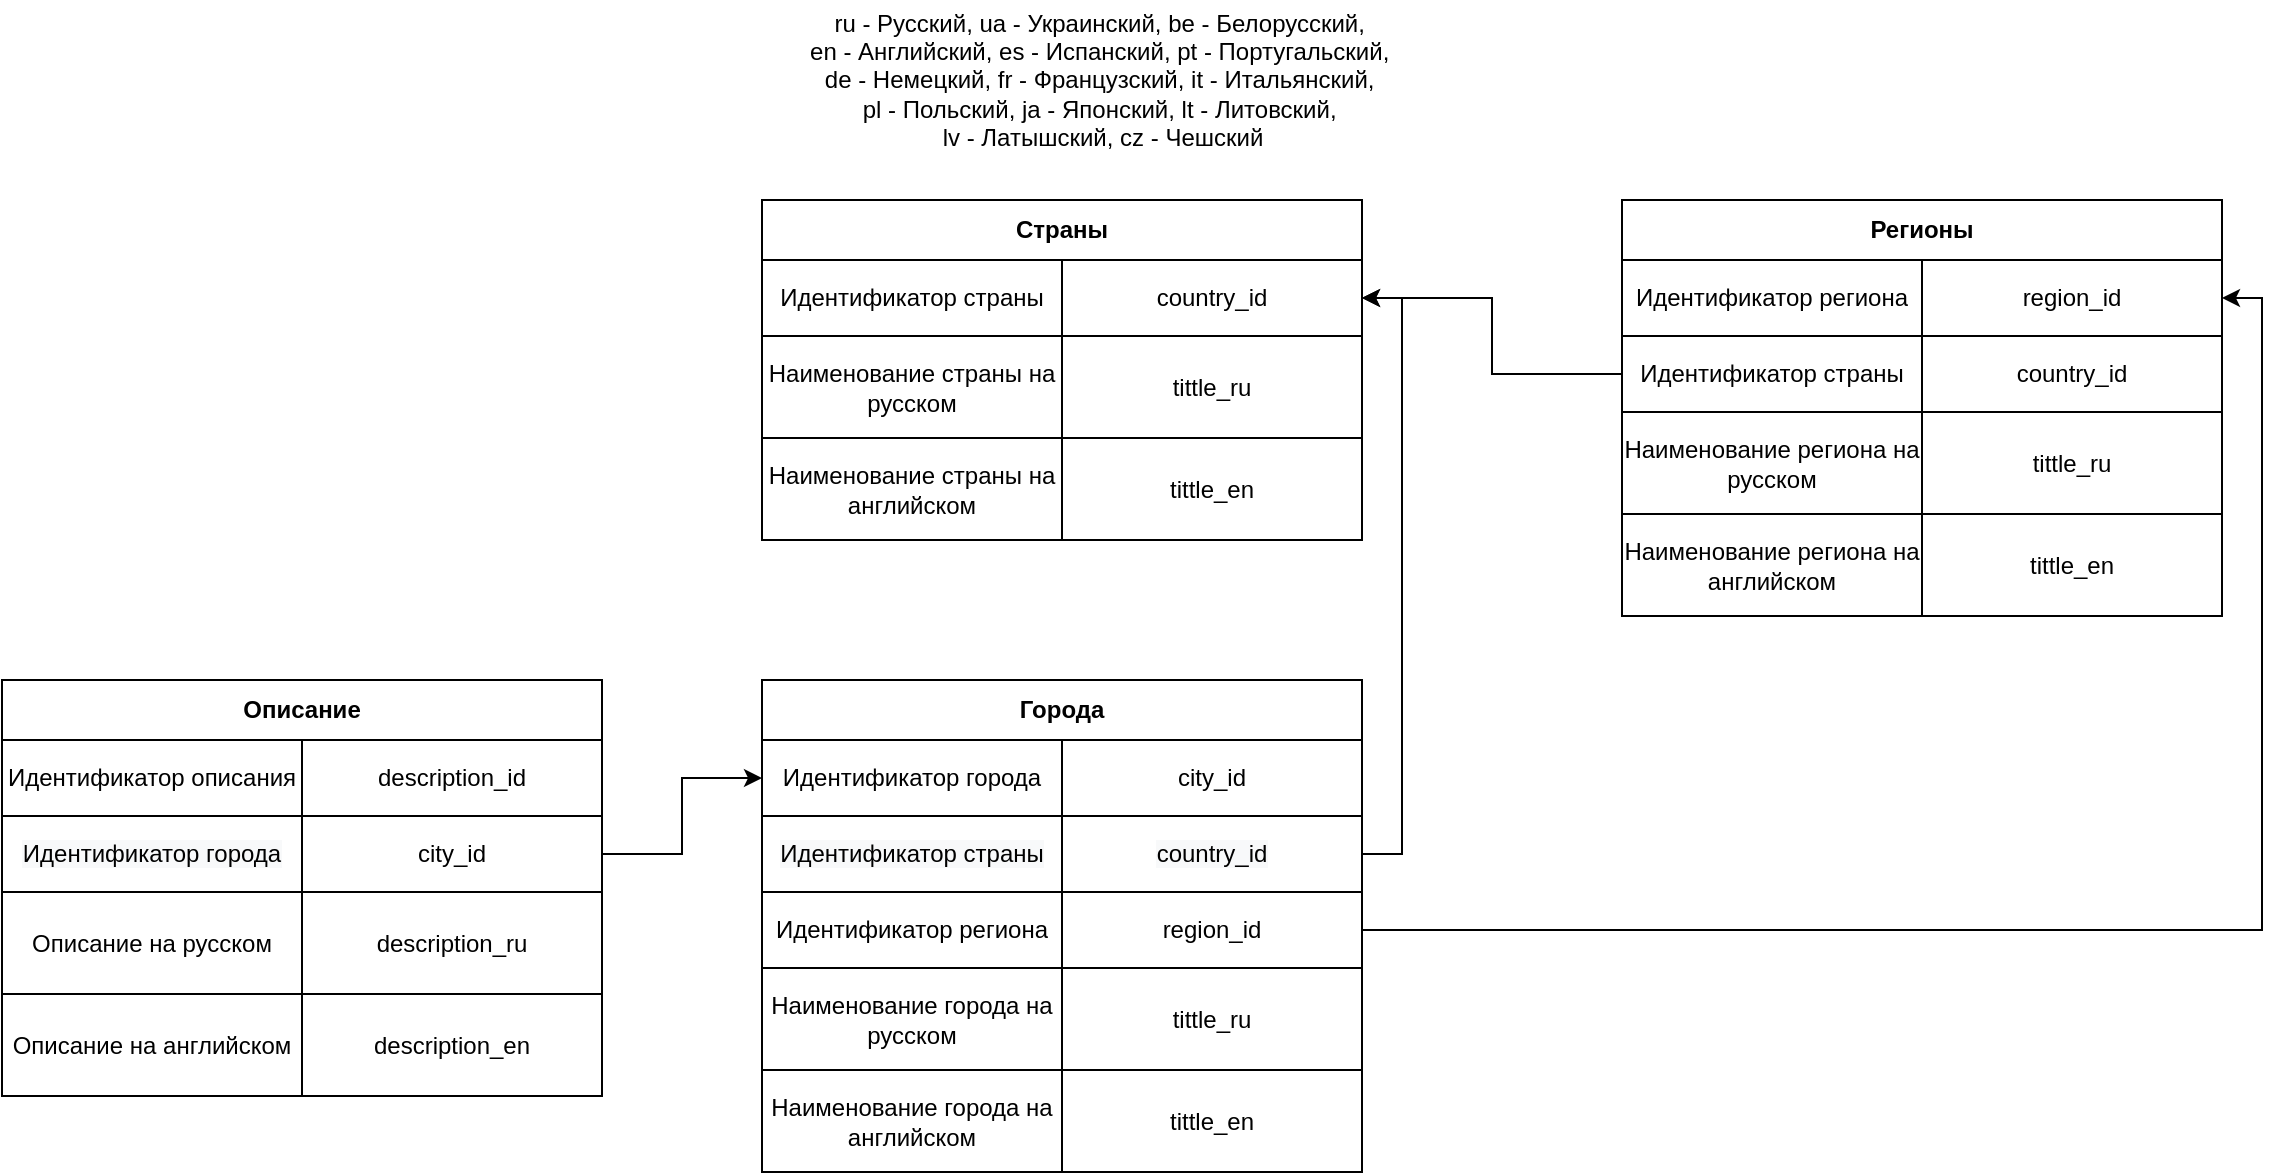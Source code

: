 <mxfile version="14.3.0" type="github">
  <diagram id="RZcqm5jKMnTqW-Yg7BGr" name="Page-1">
    <mxGraphModel dx="1857" dy="1795" grid="1" gridSize="10" guides="1" tooltips="1" connect="1" arrows="1" fold="1" page="1" pageScale="1" pageWidth="827" pageHeight="1169" math="0" shadow="0">
      <root>
        <mxCell id="0" />
        <mxCell id="1" parent="0" />
        <mxCell id="pkAmJe1-XS93rfST7wVr-15" value="Страны" style="shape=table;html=1;whiteSpace=wrap;startSize=30;container=1;collapsible=0;childLayout=tableLayout;fontStyle=1;align=center;" vertex="1" parent="1">
          <mxGeometry x="20" y="80" width="300" height="170" as="geometry" />
        </mxCell>
        <mxCell id="pkAmJe1-XS93rfST7wVr-16" value="" style="shape=partialRectangle;html=1;whiteSpace=wrap;collapsible=0;dropTarget=0;pointerEvents=0;fillColor=none;top=0;left=0;bottom=0;right=0;points=[[0,0.5],[1,0.5]];portConstraint=eastwest;" vertex="1" parent="pkAmJe1-XS93rfST7wVr-15">
          <mxGeometry y="30" width="300" height="38" as="geometry" />
        </mxCell>
        <mxCell id="pkAmJe1-XS93rfST7wVr-17" value="Идентификатор страны" style="shape=partialRectangle;html=1;whiteSpace=wrap;connectable=0;fillColor=none;top=0;left=0;bottom=0;right=0;overflow=hidden;" vertex="1" parent="pkAmJe1-XS93rfST7wVr-16">
          <mxGeometry width="150" height="38" as="geometry" />
        </mxCell>
        <mxCell id="pkAmJe1-XS93rfST7wVr-18" value="country_id" style="shape=partialRectangle;html=1;whiteSpace=wrap;connectable=0;fillColor=none;top=0;left=0;bottom=0;right=0;overflow=hidden;" vertex="1" parent="pkAmJe1-XS93rfST7wVr-16">
          <mxGeometry x="150" width="150" height="38" as="geometry" />
        </mxCell>
        <mxCell id="pkAmJe1-XS93rfST7wVr-20" value="" style="shape=partialRectangle;html=1;whiteSpace=wrap;collapsible=0;dropTarget=0;pointerEvents=0;fillColor=none;top=0;left=0;bottom=0;right=0;points=[[0,0.5],[1,0.5]];portConstraint=eastwest;" vertex="1" parent="pkAmJe1-XS93rfST7wVr-15">
          <mxGeometry y="68" width="300" height="51" as="geometry" />
        </mxCell>
        <mxCell id="pkAmJe1-XS93rfST7wVr-21" value="Наименование страны на русском" style="shape=partialRectangle;html=1;whiteSpace=wrap;connectable=0;fillColor=none;top=0;left=0;bottom=0;right=0;overflow=hidden;" vertex="1" parent="pkAmJe1-XS93rfST7wVr-20">
          <mxGeometry width="150" height="51" as="geometry" />
        </mxCell>
        <mxCell id="pkAmJe1-XS93rfST7wVr-22" value="tittle_ru" style="shape=partialRectangle;html=1;whiteSpace=wrap;connectable=0;fillColor=none;top=0;left=0;bottom=0;right=0;overflow=hidden;" vertex="1" parent="pkAmJe1-XS93rfST7wVr-20">
          <mxGeometry x="150" width="150" height="51" as="geometry" />
        </mxCell>
        <mxCell id="pkAmJe1-XS93rfST7wVr-24" value="" style="shape=partialRectangle;html=1;whiteSpace=wrap;collapsible=0;dropTarget=0;pointerEvents=0;fillColor=none;top=0;left=0;bottom=0;right=0;points=[[0,0.5],[1,0.5]];portConstraint=eastwest;" vertex="1" parent="pkAmJe1-XS93rfST7wVr-15">
          <mxGeometry y="119" width="300" height="51" as="geometry" />
        </mxCell>
        <mxCell id="pkAmJe1-XS93rfST7wVr-25" value="Наименование страны на английском" style="shape=partialRectangle;html=1;whiteSpace=wrap;connectable=0;fillColor=none;top=0;left=0;bottom=0;right=0;overflow=hidden;" vertex="1" parent="pkAmJe1-XS93rfST7wVr-24">
          <mxGeometry width="150" height="51" as="geometry" />
        </mxCell>
        <mxCell id="pkAmJe1-XS93rfST7wVr-26" value="tittle_en" style="shape=partialRectangle;html=1;whiteSpace=wrap;connectable=0;fillColor=none;top=0;left=0;bottom=0;right=0;overflow=hidden;" vertex="1" parent="pkAmJe1-XS93rfST7wVr-24">
          <mxGeometry x="150" width="150" height="51" as="geometry" />
        </mxCell>
        <mxCell id="pkAmJe1-XS93rfST7wVr-28" value="Регионы" style="shape=table;html=1;whiteSpace=wrap;startSize=30;container=1;collapsible=0;childLayout=tableLayout;fontStyle=1;align=center;" vertex="1" parent="1">
          <mxGeometry x="450" y="80" width="300" height="208" as="geometry" />
        </mxCell>
        <mxCell id="pkAmJe1-XS93rfST7wVr-38" style="shape=partialRectangle;html=1;whiteSpace=wrap;collapsible=0;dropTarget=0;pointerEvents=0;fillColor=none;top=0;left=0;bottom=0;right=0;points=[[0,0.5],[1,0.5]];portConstraint=eastwest;" vertex="1" parent="pkAmJe1-XS93rfST7wVr-28">
          <mxGeometry y="30" width="300" height="38" as="geometry" />
        </mxCell>
        <mxCell id="pkAmJe1-XS93rfST7wVr-39" value="Идентификатор региона" style="shape=partialRectangle;html=1;whiteSpace=wrap;connectable=0;fillColor=none;top=0;left=0;bottom=0;right=0;overflow=hidden;" vertex="1" parent="pkAmJe1-XS93rfST7wVr-38">
          <mxGeometry width="150" height="38" as="geometry" />
        </mxCell>
        <mxCell id="pkAmJe1-XS93rfST7wVr-40" value="region_id" style="shape=partialRectangle;html=1;whiteSpace=wrap;connectable=0;fillColor=none;top=0;left=0;bottom=0;right=0;overflow=hidden;" vertex="1" parent="pkAmJe1-XS93rfST7wVr-38">
          <mxGeometry x="150" width="150" height="38" as="geometry" />
        </mxCell>
        <mxCell id="pkAmJe1-XS93rfST7wVr-29" value="" style="shape=partialRectangle;html=1;whiteSpace=wrap;collapsible=0;dropTarget=0;pointerEvents=0;fillColor=none;top=0;left=0;bottom=0;right=0;points=[[0,0.5],[1,0.5]];portConstraint=eastwest;" vertex="1" parent="pkAmJe1-XS93rfST7wVr-28">
          <mxGeometry y="68" width="300" height="38" as="geometry" />
        </mxCell>
        <mxCell id="pkAmJe1-XS93rfST7wVr-30" value="Идентификатор страны" style="shape=partialRectangle;html=1;whiteSpace=wrap;connectable=0;fillColor=none;top=0;left=0;bottom=0;right=0;overflow=hidden;" vertex="1" parent="pkAmJe1-XS93rfST7wVr-29">
          <mxGeometry width="150" height="38" as="geometry" />
        </mxCell>
        <mxCell id="pkAmJe1-XS93rfST7wVr-31" value="country_id" style="shape=partialRectangle;html=1;whiteSpace=wrap;connectable=0;fillColor=none;top=0;left=0;bottom=0;right=0;overflow=hidden;" vertex="1" parent="pkAmJe1-XS93rfST7wVr-29">
          <mxGeometry x="150" width="150" height="38" as="geometry" />
        </mxCell>
        <mxCell id="pkAmJe1-XS93rfST7wVr-32" value="" style="shape=partialRectangle;html=1;whiteSpace=wrap;collapsible=0;dropTarget=0;pointerEvents=0;fillColor=none;top=0;left=0;bottom=0;right=0;points=[[0,0.5],[1,0.5]];portConstraint=eastwest;" vertex="1" parent="pkAmJe1-XS93rfST7wVr-28">
          <mxGeometry y="106" width="300" height="51" as="geometry" />
        </mxCell>
        <mxCell id="pkAmJe1-XS93rfST7wVr-33" value="Наименование региона&amp;nbsp;на русском" style="shape=partialRectangle;html=1;whiteSpace=wrap;connectable=0;fillColor=none;top=0;left=0;bottom=0;right=0;overflow=hidden;" vertex="1" parent="pkAmJe1-XS93rfST7wVr-32">
          <mxGeometry width="150" height="51" as="geometry" />
        </mxCell>
        <mxCell id="pkAmJe1-XS93rfST7wVr-34" value="tittle_ru" style="shape=partialRectangle;html=1;whiteSpace=wrap;connectable=0;fillColor=none;top=0;left=0;bottom=0;right=0;overflow=hidden;" vertex="1" parent="pkAmJe1-XS93rfST7wVr-32">
          <mxGeometry x="150" width="150" height="51" as="geometry" />
        </mxCell>
        <mxCell id="pkAmJe1-XS93rfST7wVr-35" value="" style="shape=partialRectangle;html=1;whiteSpace=wrap;collapsible=0;dropTarget=0;pointerEvents=0;fillColor=none;top=0;left=0;bottom=0;right=0;points=[[0,0.5],[1,0.5]];portConstraint=eastwest;" vertex="1" parent="pkAmJe1-XS93rfST7wVr-28">
          <mxGeometry y="157" width="300" height="51" as="geometry" />
        </mxCell>
        <mxCell id="pkAmJe1-XS93rfST7wVr-36" value="Наименование региона&amp;nbsp;на английском" style="shape=partialRectangle;html=1;whiteSpace=wrap;connectable=0;fillColor=none;top=0;left=0;bottom=0;right=0;overflow=hidden;" vertex="1" parent="pkAmJe1-XS93rfST7wVr-35">
          <mxGeometry width="150" height="51" as="geometry" />
        </mxCell>
        <mxCell id="pkAmJe1-XS93rfST7wVr-37" value="tittle_en" style="shape=partialRectangle;html=1;whiteSpace=wrap;connectable=0;fillColor=none;top=0;left=0;bottom=0;right=0;overflow=hidden;" vertex="1" parent="pkAmJe1-XS93rfST7wVr-35">
          <mxGeometry x="150" width="150" height="51" as="geometry" />
        </mxCell>
        <mxCell id="pkAmJe1-XS93rfST7wVr-41" value="&lt;div&gt;ru - Русский, ua - Украинский, be - Белорусский,&amp;nbsp;&lt;/div&gt;&lt;div&gt;en - Английский, es - Испанский, pt - Португальский,&amp;nbsp;&lt;/div&gt;&lt;div&gt;de - Немецкий, fr - Французский, it - Итальянский,&amp;nbsp;&lt;/div&gt;&lt;div&gt;pl - Польский, ja - Японский, lt - Литовский,&amp;nbsp;&lt;/div&gt;&lt;div&gt;lv - Латышский, cz - Чешский&lt;/div&gt;" style="text;html=1;align=center;verticalAlign=middle;resizable=0;points=[];autosize=1;" vertex="1" parent="1">
          <mxGeometry x="35" y="-20" width="310" height="80" as="geometry" />
        </mxCell>
        <mxCell id="pkAmJe1-XS93rfST7wVr-42" style="edgeStyle=orthogonalEdgeStyle;rounded=0;orthogonalLoop=1;jettySize=auto;html=1;exitX=0;exitY=0.5;exitDx=0;exitDy=0;entryX=1;entryY=0.5;entryDx=0;entryDy=0;" edge="1" parent="1" source="pkAmJe1-XS93rfST7wVr-29" target="pkAmJe1-XS93rfST7wVr-16">
          <mxGeometry relative="1" as="geometry" />
        </mxCell>
        <mxCell id="pkAmJe1-XS93rfST7wVr-43" value="Города" style="shape=table;html=1;whiteSpace=wrap;startSize=30;container=1;collapsible=0;childLayout=tableLayout;fontStyle=1;align=center;" vertex="1" parent="1">
          <mxGeometry x="20" y="320" width="300" height="246" as="geometry" />
        </mxCell>
        <mxCell id="pkAmJe1-XS93rfST7wVr-56" style="shape=partialRectangle;html=1;whiteSpace=wrap;collapsible=0;dropTarget=0;pointerEvents=0;fillColor=none;top=0;left=0;bottom=0;right=0;points=[[0,0.5],[1,0.5]];portConstraint=eastwest;" vertex="1" parent="pkAmJe1-XS93rfST7wVr-43">
          <mxGeometry y="30" width="300" height="38" as="geometry" />
        </mxCell>
        <mxCell id="pkAmJe1-XS93rfST7wVr-57" value="&lt;span&gt;Идентификатор города&lt;/span&gt;" style="shape=partialRectangle;html=1;whiteSpace=wrap;connectable=0;fillColor=none;top=0;left=0;bottom=0;right=0;overflow=hidden;" vertex="1" parent="pkAmJe1-XS93rfST7wVr-56">
          <mxGeometry width="150" height="38" as="geometry" />
        </mxCell>
        <mxCell id="pkAmJe1-XS93rfST7wVr-58" value="city_id" style="shape=partialRectangle;html=1;whiteSpace=wrap;connectable=0;fillColor=none;top=0;left=0;bottom=0;right=0;overflow=hidden;" vertex="1" parent="pkAmJe1-XS93rfST7wVr-56">
          <mxGeometry x="150" width="150" height="38" as="geometry" />
        </mxCell>
        <mxCell id="pkAmJe1-XS93rfST7wVr-44" style="shape=partialRectangle;html=1;whiteSpace=wrap;collapsible=0;dropTarget=0;pointerEvents=0;fillColor=none;top=0;left=0;bottom=0;right=0;points=[[0,0.5],[1,0.5]];portConstraint=eastwest;" vertex="1" parent="pkAmJe1-XS93rfST7wVr-43">
          <mxGeometry y="68" width="300" height="38" as="geometry" />
        </mxCell>
        <mxCell id="pkAmJe1-XS93rfST7wVr-45" value="&lt;meta charset=&quot;utf-8&quot;&gt;&lt;span style=&quot;color: rgb(0, 0, 0); font-family: helvetica; font-size: 12px; font-style: normal; font-weight: 400; letter-spacing: normal; text-align: center; text-indent: 0px; text-transform: none; word-spacing: 0px; background-color: rgb(248, 249, 250); display: inline; float: none;&quot;&gt;Идентификатор страны&lt;/span&gt;" style="shape=partialRectangle;html=1;whiteSpace=wrap;connectable=0;fillColor=none;top=0;left=0;bottom=0;right=0;overflow=hidden;" vertex="1" parent="pkAmJe1-XS93rfST7wVr-44">
          <mxGeometry width="150" height="38" as="geometry" />
        </mxCell>
        <mxCell id="pkAmJe1-XS93rfST7wVr-46" value="&lt;meta charset=&quot;utf-8&quot;&gt;&lt;span style=&quot;color: rgb(0, 0, 0); font-family: helvetica; font-size: 12px; font-style: normal; font-weight: 400; letter-spacing: normal; text-align: center; text-indent: 0px; text-transform: none; word-spacing: 0px; background-color: rgb(248, 249, 250); display: inline; float: none;&quot;&gt;country_id&lt;/span&gt;" style="shape=partialRectangle;html=1;whiteSpace=wrap;connectable=0;fillColor=none;top=0;left=0;bottom=0;right=0;overflow=hidden;" vertex="1" parent="pkAmJe1-XS93rfST7wVr-44">
          <mxGeometry x="150" width="150" height="38" as="geometry" />
        </mxCell>
        <mxCell id="pkAmJe1-XS93rfST7wVr-47" value="" style="shape=partialRectangle;html=1;whiteSpace=wrap;collapsible=0;dropTarget=0;pointerEvents=0;fillColor=none;top=0;left=0;bottom=0;right=0;points=[[0,0.5],[1,0.5]];portConstraint=eastwest;" vertex="1" parent="pkAmJe1-XS93rfST7wVr-43">
          <mxGeometry y="106" width="300" height="38" as="geometry" />
        </mxCell>
        <mxCell id="pkAmJe1-XS93rfST7wVr-48" value="Идентификатор региона" style="shape=partialRectangle;html=1;whiteSpace=wrap;connectable=0;fillColor=none;top=0;left=0;bottom=0;right=0;overflow=hidden;" vertex="1" parent="pkAmJe1-XS93rfST7wVr-47">
          <mxGeometry width="150" height="38" as="geometry" />
        </mxCell>
        <mxCell id="pkAmJe1-XS93rfST7wVr-49" value="region_id" style="shape=partialRectangle;html=1;whiteSpace=wrap;connectable=0;fillColor=none;top=0;left=0;bottom=0;right=0;overflow=hidden;" vertex="1" parent="pkAmJe1-XS93rfST7wVr-47">
          <mxGeometry x="150" width="150" height="38" as="geometry" />
        </mxCell>
        <mxCell id="pkAmJe1-XS93rfST7wVr-50" value="" style="shape=partialRectangle;html=1;whiteSpace=wrap;collapsible=0;dropTarget=0;pointerEvents=0;fillColor=none;top=0;left=0;bottom=0;right=0;points=[[0,0.5],[1,0.5]];portConstraint=eastwest;" vertex="1" parent="pkAmJe1-XS93rfST7wVr-43">
          <mxGeometry y="144" width="300" height="51" as="geometry" />
        </mxCell>
        <mxCell id="pkAmJe1-XS93rfST7wVr-51" value="Наименование города&amp;nbsp;на русском" style="shape=partialRectangle;html=1;whiteSpace=wrap;connectable=0;fillColor=none;top=0;left=0;bottom=0;right=0;overflow=hidden;" vertex="1" parent="pkAmJe1-XS93rfST7wVr-50">
          <mxGeometry width="150" height="51" as="geometry" />
        </mxCell>
        <mxCell id="pkAmJe1-XS93rfST7wVr-52" value="tittle_ru" style="shape=partialRectangle;html=1;whiteSpace=wrap;connectable=0;fillColor=none;top=0;left=0;bottom=0;right=0;overflow=hidden;" vertex="1" parent="pkAmJe1-XS93rfST7wVr-50">
          <mxGeometry x="150" width="150" height="51" as="geometry" />
        </mxCell>
        <mxCell id="pkAmJe1-XS93rfST7wVr-53" value="" style="shape=partialRectangle;html=1;whiteSpace=wrap;collapsible=0;dropTarget=0;pointerEvents=0;fillColor=none;top=0;left=0;bottom=0;right=0;points=[[0,0.5],[1,0.5]];portConstraint=eastwest;" vertex="1" parent="pkAmJe1-XS93rfST7wVr-43">
          <mxGeometry y="195" width="300" height="51" as="geometry" />
        </mxCell>
        <mxCell id="pkAmJe1-XS93rfST7wVr-54" value="Наименование города&amp;nbsp;на английском" style="shape=partialRectangle;html=1;whiteSpace=wrap;connectable=0;fillColor=none;top=0;left=0;bottom=0;right=0;overflow=hidden;" vertex="1" parent="pkAmJe1-XS93rfST7wVr-53">
          <mxGeometry width="150" height="51" as="geometry" />
        </mxCell>
        <mxCell id="pkAmJe1-XS93rfST7wVr-55" value="tittle_en" style="shape=partialRectangle;html=1;whiteSpace=wrap;connectable=0;fillColor=none;top=0;left=0;bottom=0;right=0;overflow=hidden;" vertex="1" parent="pkAmJe1-XS93rfST7wVr-53">
          <mxGeometry x="150" width="150" height="51" as="geometry" />
        </mxCell>
        <mxCell id="pkAmJe1-XS93rfST7wVr-63" style="edgeStyle=orthogonalEdgeStyle;rounded=0;orthogonalLoop=1;jettySize=auto;html=1;exitX=1;exitY=0.5;exitDx=0;exitDy=0;entryX=1;entryY=0.5;entryDx=0;entryDy=0;" edge="1" parent="1" source="pkAmJe1-XS93rfST7wVr-44" target="pkAmJe1-XS93rfST7wVr-16">
          <mxGeometry relative="1" as="geometry" />
        </mxCell>
        <mxCell id="pkAmJe1-XS93rfST7wVr-64" style="edgeStyle=orthogonalEdgeStyle;rounded=0;orthogonalLoop=1;jettySize=auto;html=1;exitX=1;exitY=0.5;exitDx=0;exitDy=0;entryX=1;entryY=0.5;entryDx=0;entryDy=0;" edge="1" parent="1" source="pkAmJe1-XS93rfST7wVr-47" target="pkAmJe1-XS93rfST7wVr-38">
          <mxGeometry relative="1" as="geometry" />
        </mxCell>
        <mxCell id="pkAmJe1-XS93rfST7wVr-65" value="Описание" style="shape=table;html=1;whiteSpace=wrap;startSize=30;container=1;collapsible=0;childLayout=tableLayout;fontStyle=1;align=center;" vertex="1" parent="1">
          <mxGeometry x="-360" y="320" width="300" height="208" as="geometry" />
        </mxCell>
        <mxCell id="pkAmJe1-XS93rfST7wVr-66" style="shape=partialRectangle;html=1;whiteSpace=wrap;collapsible=0;dropTarget=0;pointerEvents=0;fillColor=none;top=0;left=0;bottom=0;right=0;points=[[0,0.5],[1,0.5]];portConstraint=eastwest;" vertex="1" parent="pkAmJe1-XS93rfST7wVr-65">
          <mxGeometry y="30" width="300" height="38" as="geometry" />
        </mxCell>
        <mxCell id="pkAmJe1-XS93rfST7wVr-67" value="&lt;span&gt;Идентификатор описания&lt;/span&gt;" style="shape=partialRectangle;html=1;whiteSpace=wrap;connectable=0;fillColor=none;top=0;left=0;bottom=0;right=0;overflow=hidden;" vertex="1" parent="pkAmJe1-XS93rfST7wVr-66">
          <mxGeometry width="150" height="38" as="geometry" />
        </mxCell>
        <mxCell id="pkAmJe1-XS93rfST7wVr-68" value="description_id" style="shape=partialRectangle;html=1;whiteSpace=wrap;connectable=0;fillColor=none;top=0;left=0;bottom=0;right=0;overflow=hidden;" vertex="1" parent="pkAmJe1-XS93rfST7wVr-66">
          <mxGeometry x="150" width="150" height="38" as="geometry" />
        </mxCell>
        <mxCell id="pkAmJe1-XS93rfST7wVr-69" style="shape=partialRectangle;html=1;whiteSpace=wrap;collapsible=0;dropTarget=0;pointerEvents=0;fillColor=none;top=0;left=0;bottom=0;right=0;points=[[0,0.5],[1,0.5]];portConstraint=eastwest;" vertex="1" parent="pkAmJe1-XS93rfST7wVr-65">
          <mxGeometry y="68" width="300" height="38" as="geometry" />
        </mxCell>
        <mxCell id="pkAmJe1-XS93rfST7wVr-70" value="&lt;span style=&quot;color: rgb(0 , 0 , 0) ; font-family: &amp;#34;helvetica&amp;#34; ; font-size: 12px ; font-style: normal ; font-weight: 400 ; letter-spacing: normal ; text-align: center ; text-indent: 0px ; text-transform: none ; word-spacing: 0px ; background-color: rgb(248 , 249 , 250) ; display: inline ; float: none&quot;&gt;Идентификатор города&lt;/span&gt;" style="shape=partialRectangle;html=1;whiteSpace=wrap;connectable=0;fillColor=none;top=0;left=0;bottom=0;right=0;overflow=hidden;" vertex="1" parent="pkAmJe1-XS93rfST7wVr-69">
          <mxGeometry width="150" height="38" as="geometry" />
        </mxCell>
        <mxCell id="pkAmJe1-XS93rfST7wVr-71" value="city_id" style="shape=partialRectangle;html=1;whiteSpace=wrap;connectable=0;fillColor=none;top=0;left=0;bottom=0;right=0;overflow=hidden;" vertex="1" parent="pkAmJe1-XS93rfST7wVr-69">
          <mxGeometry x="150" width="150" height="38" as="geometry" />
        </mxCell>
        <mxCell id="pkAmJe1-XS93rfST7wVr-75" value="" style="shape=partialRectangle;html=1;whiteSpace=wrap;collapsible=0;dropTarget=0;pointerEvents=0;fillColor=none;top=0;left=0;bottom=0;right=0;points=[[0,0.5],[1,0.5]];portConstraint=eastwest;" vertex="1" parent="pkAmJe1-XS93rfST7wVr-65">
          <mxGeometry y="106" width="300" height="51" as="geometry" />
        </mxCell>
        <mxCell id="pkAmJe1-XS93rfST7wVr-76" value="Описание на русском" style="shape=partialRectangle;html=1;whiteSpace=wrap;connectable=0;fillColor=none;top=0;left=0;bottom=0;right=0;overflow=hidden;" vertex="1" parent="pkAmJe1-XS93rfST7wVr-75">
          <mxGeometry width="150" height="51" as="geometry" />
        </mxCell>
        <mxCell id="pkAmJe1-XS93rfST7wVr-77" value="description_ru" style="shape=partialRectangle;html=1;whiteSpace=wrap;connectable=0;fillColor=none;top=0;left=0;bottom=0;right=0;overflow=hidden;" vertex="1" parent="pkAmJe1-XS93rfST7wVr-75">
          <mxGeometry x="150" width="150" height="51" as="geometry" />
        </mxCell>
        <mxCell id="pkAmJe1-XS93rfST7wVr-78" value="" style="shape=partialRectangle;html=1;whiteSpace=wrap;collapsible=0;dropTarget=0;pointerEvents=0;fillColor=none;top=0;left=0;bottom=0;right=0;points=[[0,0.5],[1,0.5]];portConstraint=eastwest;" vertex="1" parent="pkAmJe1-XS93rfST7wVr-65">
          <mxGeometry y="157" width="300" height="51" as="geometry" />
        </mxCell>
        <mxCell id="pkAmJe1-XS93rfST7wVr-79" value="Описание на английском" style="shape=partialRectangle;html=1;whiteSpace=wrap;connectable=0;fillColor=none;top=0;left=0;bottom=0;right=0;overflow=hidden;" vertex="1" parent="pkAmJe1-XS93rfST7wVr-78">
          <mxGeometry width="150" height="51" as="geometry" />
        </mxCell>
        <mxCell id="pkAmJe1-XS93rfST7wVr-80" value="description_en" style="shape=partialRectangle;html=1;whiteSpace=wrap;connectable=0;fillColor=none;top=0;left=0;bottom=0;right=0;overflow=hidden;" vertex="1" parent="pkAmJe1-XS93rfST7wVr-78">
          <mxGeometry x="150" width="150" height="51" as="geometry" />
        </mxCell>
        <mxCell id="pkAmJe1-XS93rfST7wVr-81" style="edgeStyle=orthogonalEdgeStyle;rounded=0;orthogonalLoop=1;jettySize=auto;html=1;exitX=1;exitY=0.5;exitDx=0;exitDy=0;entryX=0;entryY=0.5;entryDx=0;entryDy=0;" edge="1" parent="1" source="pkAmJe1-XS93rfST7wVr-69" target="pkAmJe1-XS93rfST7wVr-56">
          <mxGeometry relative="1" as="geometry" />
        </mxCell>
      </root>
    </mxGraphModel>
  </diagram>
</mxfile>
